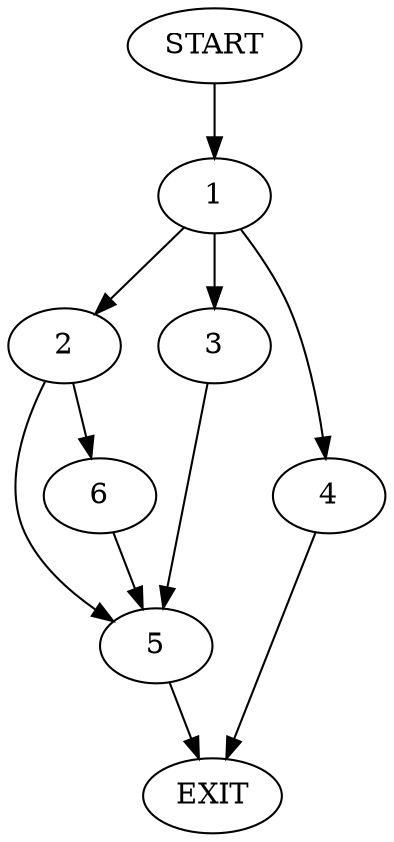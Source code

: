 digraph {
0 [label="START"];
1;
2;
3;
4;
5;
6;
7 [label="EXIT"];
0 -> 1;
1 -> 2;
1 -> 3;
1 -> 4;
4 -> 7;
3 -> 5;
2 -> 5;
2 -> 6;
5 -> 7;
6 -> 5;
}